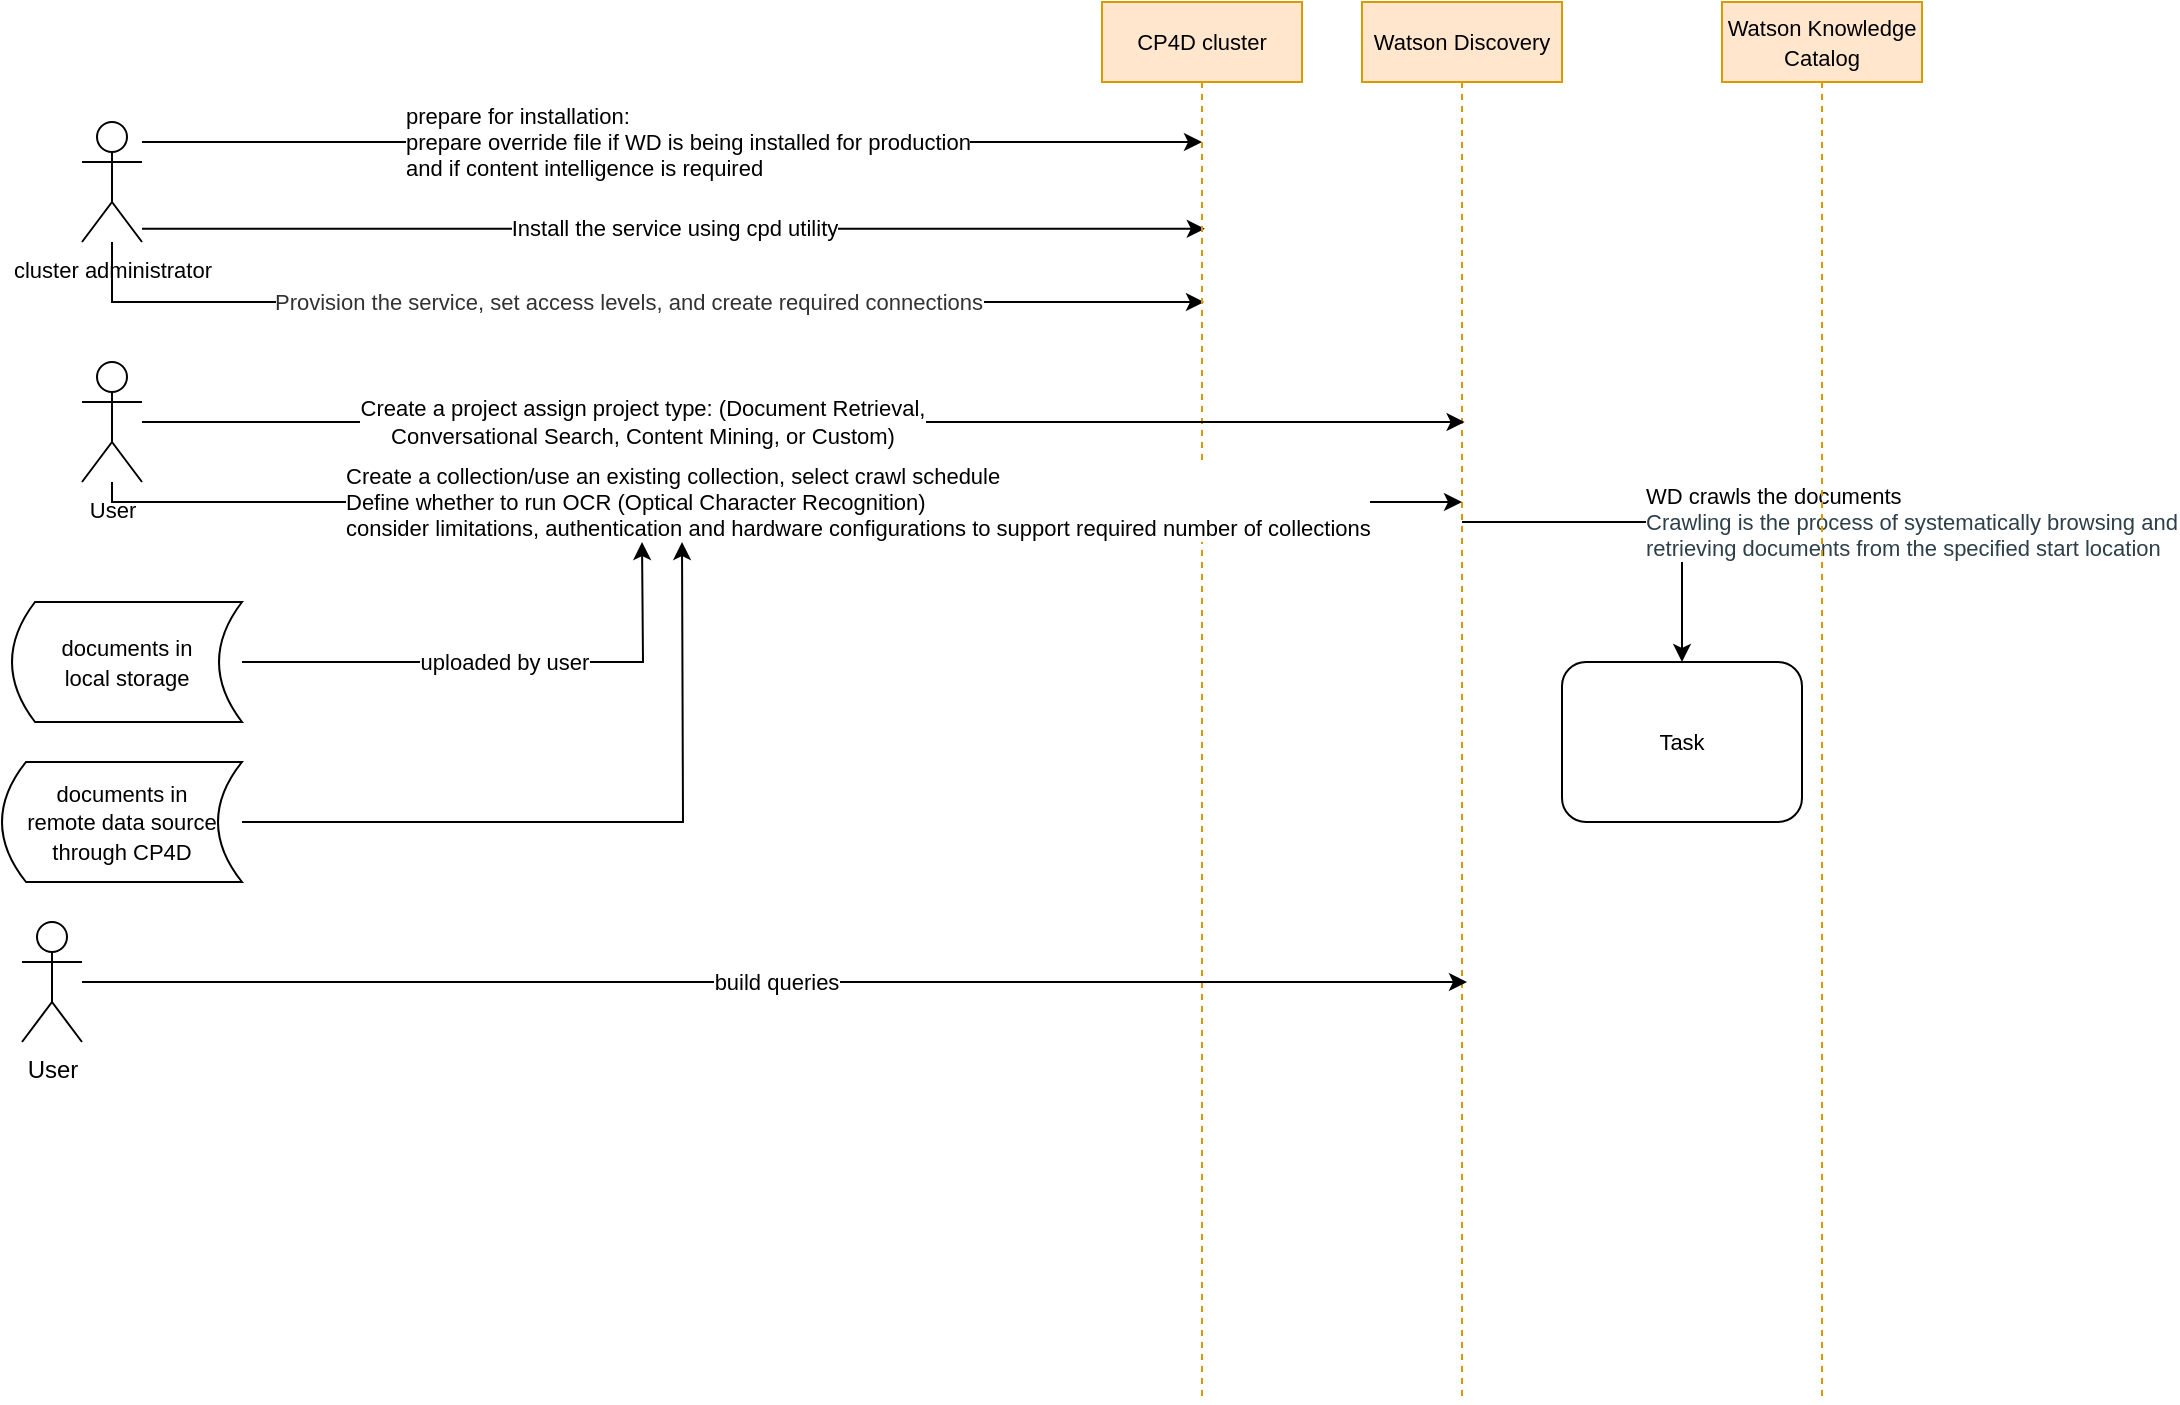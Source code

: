 <mxfile version="13.4.4" type="github">
  <diagram id="9eVwQrIfi0mKTF7IYHGo" name="Page-1">
    <mxGraphModel dx="691" dy="358" grid="1" gridSize="10" guides="1" tooltips="1" connect="1" arrows="1" fold="1" page="1" pageScale="1" pageWidth="850" pageHeight="1100" math="0" shadow="0">
      <root>
        <mxCell id="0" />
        <mxCell id="1" parent="0" />
        <mxCell id="RS6-3sI64E32yyafjish-4" value="prepare for installation: &lt;br&gt;prepare override file if WD is being installed for production &lt;br&gt;and if content intelligence is required" style="edgeStyle=orthogonalEdgeStyle;rounded=0;orthogonalLoop=1;jettySize=auto;html=1;align=left;" parent="1" source="RS6-3sI64E32yyafjish-1" edge="1">
          <mxGeometry x="-0.057" y="-120" relative="1" as="geometry">
            <mxPoint x="650" y="150" as="targetPoint" />
            <Array as="points">
              <mxPoint x="650" y="150" />
            </Array>
            <mxPoint x="-120" y="-120" as="offset" />
          </mxGeometry>
        </mxCell>
        <mxCell id="RS6-3sI64E32yyafjish-5" value="Install the service using cpd utility" style="edgeStyle=orthogonalEdgeStyle;rounded=0;orthogonalLoop=1;jettySize=auto;html=1;entryX=0.514;entryY=0.162;entryDx=0;entryDy=0;entryPerimeter=0;" parent="1" source="RS6-3sI64E32yyafjish-1" target="RS6-3sI64E32yyafjish-2" edge="1">
          <mxGeometry relative="1" as="geometry">
            <Array as="points">
              <mxPoint x="360" y="193" />
            </Array>
          </mxGeometry>
        </mxCell>
        <mxCell id="RS6-3sI64E32yyafjish-6" value="&lt;span style=&quot;color: rgb(50 , 50 , 50)&quot;&gt;&lt;font style=&quot;font-size: 11px&quot;&gt;Provision the service, set access levels, and create required connections&lt;/font&gt;&lt;/span&gt;" style="edgeStyle=orthogonalEdgeStyle;rounded=0;orthogonalLoop=1;jettySize=auto;html=1;" parent="1" source="RS6-3sI64E32yyafjish-1" edge="1">
          <mxGeometry relative="1" as="geometry">
            <mxPoint x="651" y="230" as="targetPoint" />
            <Array as="points">
              <mxPoint x="105" y="230" />
              <mxPoint x="651" y="230" />
            </Array>
          </mxGeometry>
        </mxCell>
        <mxCell id="RS6-3sI64E32yyafjish-1" value="&lt;font style=&quot;font-size: 11px&quot;&gt;cluster administrator&lt;/font&gt;" style="shape=umlActor;verticalLabelPosition=bottom;verticalAlign=top;html=1;outlineConnect=0;" parent="1" vertex="1">
          <mxGeometry x="90" y="140" width="30" height="60" as="geometry" />
        </mxCell>
        <mxCell id="RS6-3sI64E32yyafjish-2" value="&lt;font style=&quot;font-size: 11px&quot;&gt;CP4D cluster&lt;/font&gt;" style="shape=umlLifeline;perimeter=lifelinePerimeter;whiteSpace=wrap;html=1;container=1;collapsible=0;recursiveResize=0;outlineConnect=0;fillColor=#ffe6cc;strokeColor=#d79b00;" parent="1" vertex="1">
          <mxGeometry x="600" y="80" width="100" height="700" as="geometry" />
        </mxCell>
        <mxCell id="RS6-3sI64E32yyafjish-7" value="&lt;font style=&quot;font-size: 11px&quot;&gt;Watson Discovery&lt;/font&gt;" style="shape=umlLifeline;perimeter=lifelinePerimeter;whiteSpace=wrap;html=1;container=1;collapsible=0;recursiveResize=0;outlineConnect=0;fillColor=#ffe6cc;strokeColor=#d79b00;" parent="1" vertex="1">
          <mxGeometry x="730" y="80" width="100" height="700" as="geometry" />
        </mxCell>
        <mxCell id="RS6-3sI64E32yyafjish-13" value="uploaded by user" style="edgeStyle=orthogonalEdgeStyle;rounded=0;orthogonalLoop=1;jettySize=auto;html=1;" parent="1" source="RS6-3sI64E32yyafjish-8" edge="1">
          <mxGeometry relative="1" as="geometry">
            <mxPoint x="370" y="350" as="targetPoint" />
          </mxGeometry>
        </mxCell>
        <mxCell id="RS6-3sI64E32yyafjish-8" value="&lt;font style=&quot;font-size: 11px&quot;&gt;documents in &lt;br&gt;local storage&lt;/font&gt;" style="shape=dataStorage;whiteSpace=wrap;html=1;" parent="1" vertex="1">
          <mxGeometry x="55" y="380" width="115" height="60" as="geometry" />
        </mxCell>
        <mxCell id="RS6-3sI64E32yyafjish-11" value="Create a project&amp;nbsp;assign project type: (Document Retrieval, &lt;br&gt;Conversational Search, Content Mining, or Custom)" style="edgeStyle=orthogonalEdgeStyle;rounded=0;orthogonalLoop=1;jettySize=auto;html=1;entryX=0.513;entryY=0.3;entryDx=0;entryDy=0;entryPerimeter=0;" parent="1" source="RS6-3sI64E32yyafjish-10" target="RS6-3sI64E32yyafjish-7" edge="1">
          <mxGeometry x="-0.244" relative="1" as="geometry">
            <mxPoint as="offset" />
          </mxGeometry>
        </mxCell>
        <mxCell id="RS6-3sI64E32yyafjish-12" value="&lt;font style=&quot;font-size: 11px&quot;&gt;Create a collection/use an existing collection, select crawl schedule&lt;br&gt;Define whether to&amp;nbsp;run OCR (Optical Character Recognition)&amp;nbsp;&lt;br&gt;consider limitations, authentication and hardware configurations to support required number of collections&lt;br&gt;&lt;/font&gt;" style="edgeStyle=orthogonalEdgeStyle;rounded=0;orthogonalLoop=1;jettySize=auto;html=1;align=left;" parent="1" source="RS6-3sI64E32yyafjish-10" edge="1">
          <mxGeometry x="-0.635" relative="1" as="geometry">
            <mxPoint x="780" y="330" as="targetPoint" />
            <Array as="points">
              <mxPoint x="105" y="330" />
              <mxPoint x="780" y="330" />
            </Array>
            <mxPoint as="offset" />
          </mxGeometry>
        </mxCell>
        <mxCell id="RS6-3sI64E32yyafjish-10" value="&lt;font style=&quot;font-size: 11px&quot;&gt;User&lt;/font&gt;" style="shape=umlActor;verticalLabelPosition=bottom;verticalAlign=top;html=1;outlineConnect=0;" parent="1" vertex="1">
          <mxGeometry x="90" y="260" width="30" height="60" as="geometry" />
        </mxCell>
        <mxCell id="RS6-3sI64E32yyafjish-15" style="edgeStyle=orthogonalEdgeStyle;rounded=0;orthogonalLoop=1;jettySize=auto;html=1;" parent="1" source="RS6-3sI64E32yyafjish-14" edge="1">
          <mxGeometry relative="1" as="geometry">
            <mxPoint x="390" y="350" as="targetPoint" />
          </mxGeometry>
        </mxCell>
        <mxCell id="RS6-3sI64E32yyafjish-14" value="&lt;font style=&quot;font-size: 11px&quot;&gt;documents in &lt;br&gt;remote data source &lt;br&gt;through CP4D&lt;/font&gt;" style="shape=dataStorage;whiteSpace=wrap;html=1;" parent="1" vertex="1">
          <mxGeometry x="50" y="460" width="120" height="60" as="geometry" />
        </mxCell>
        <mxCell id="P_0uUf7q-fleCiMruKBS-1" value="&lt;font style=&quot;font-size: 11px&quot;&gt;WD crawls the documents &lt;br&gt;&lt;span style=&quot;color: rgb(45 , 63 , 73)&quot;&gt;Crawling is the process of systematically browsing and &lt;br&gt;retrieving documents from the specified start location&lt;/span&gt;&lt;/font&gt;" style="edgeStyle=orthogonalEdgeStyle;rounded=0;orthogonalLoop=1;jettySize=auto;html=1;align=left;entryX=0.5;entryY=0;entryDx=0;entryDy=0;" edge="1" parent="1" source="RS6-3sI64E32yyafjish-7" target="P_0uUf7q-fleCiMruKBS-7">
          <mxGeometry relative="1" as="geometry">
            <Array as="points">
              <mxPoint x="890" y="340" />
            </Array>
          </mxGeometry>
        </mxCell>
        <mxCell id="P_0uUf7q-fleCiMruKBS-3" value="build queries" style="edgeStyle=orthogonalEdgeStyle;rounded=0;orthogonalLoop=1;jettySize=auto;html=1;entryX=0.525;entryY=0.7;entryDx=0;entryDy=0;entryPerimeter=0;" edge="1" parent="1" source="P_0uUf7q-fleCiMruKBS-2" target="RS6-3sI64E32yyafjish-7">
          <mxGeometry relative="1" as="geometry" />
        </mxCell>
        <mxCell id="P_0uUf7q-fleCiMruKBS-2" value="User" style="shape=umlActor;verticalLabelPosition=bottom;verticalAlign=top;html=1;outlineConnect=0;" vertex="1" parent="1">
          <mxGeometry x="60" y="540" width="30" height="60" as="geometry" />
        </mxCell>
        <mxCell id="P_0uUf7q-fleCiMruKBS-4" value="&lt;font style=&quot;font-size: 11px&quot;&gt;Watson Knowledge Catalog&lt;/font&gt;" style="shape=umlLifeline;perimeter=lifelinePerimeter;whiteSpace=wrap;html=1;container=1;collapsible=0;recursiveResize=0;outlineConnect=0;fillColor=#ffe6cc;strokeColor=#d79b00;" vertex="1" parent="1">
          <mxGeometry x="910" y="80" width="100" height="700" as="geometry" />
        </mxCell>
        <mxCell id="P_0uUf7q-fleCiMruKBS-7" value="&lt;font style=&quot;font-size: 11px&quot;&gt;Task&lt;/font&gt;" style="shape=ext;rounded=1;html=1;whiteSpace=wrap;" vertex="1" parent="1">
          <mxGeometry x="830" y="410" width="120" height="80" as="geometry" />
        </mxCell>
      </root>
    </mxGraphModel>
  </diagram>
</mxfile>
